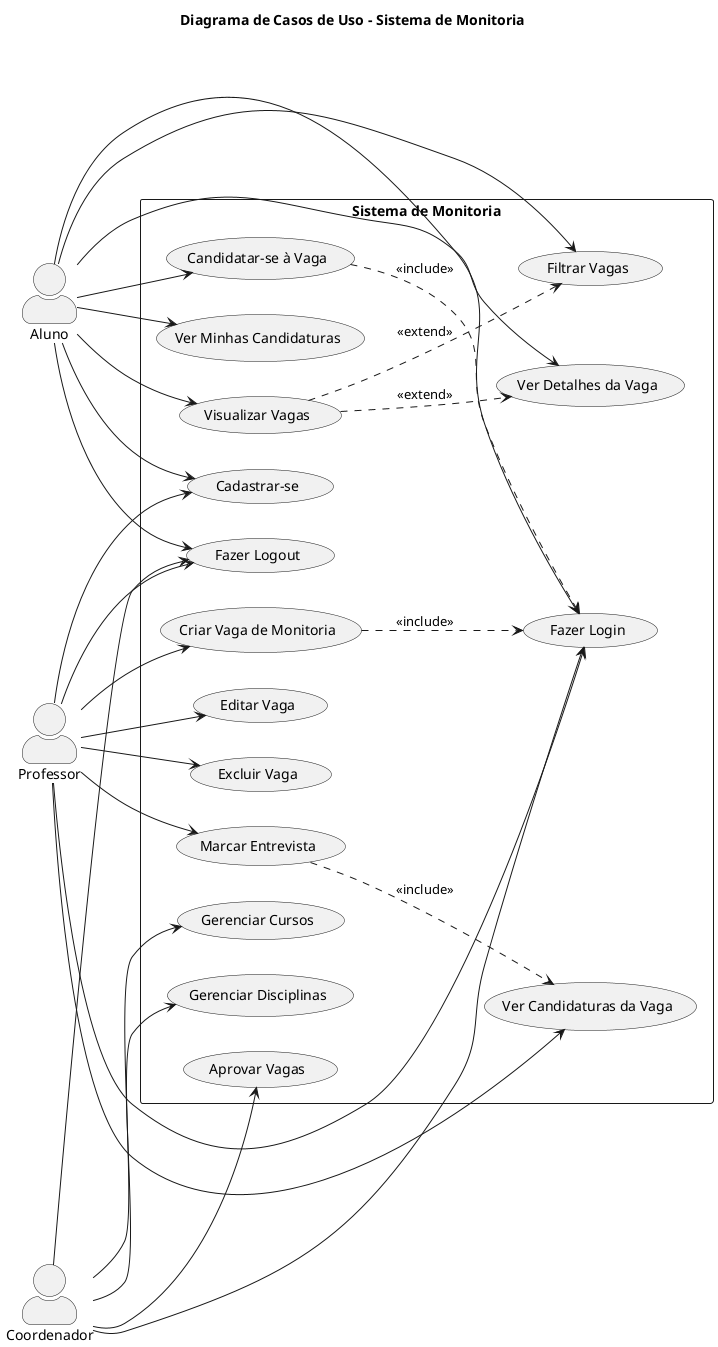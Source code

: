 @startuml
skinparam actorStyle awesome
left to right direction

title Diagrama de Casos de Uso - Sistema de Monitoria

' Atores
actor "Aluno" as aluno
actor "Professor" as professor
actor "Coordenador" as coordenador

' Casos de uso - Autenticação
rectangle "Sistema de Monitoria" {
  usecase "Cadastrar-se" as UC01
  usecase "Fazer Login" as UC02
  usecase "Fazer Logout" as UC03
  
  ' Casos de uso - Aluno
  usecase "Visualizar Vagas" as UC04
  usecase "Filtrar Vagas" as UC05
  usecase "Ver Detalhes da Vaga" as UC06
  usecase "Candidatar-se à Vaga" as UC07
  usecase "Ver Minhas Candidaturas" as UC08
  
  ' Casos de uso - Professor
  usecase "Criar Vaga de Monitoria" as UC09
  usecase "Editar Vaga" as UC10
  usecase "Excluir Vaga" as UC11
  usecase "Ver Candidaturas da Vaga" as UC12
  usecase "Marcar Entrevista" as UC13
  
  ' Casos de uso - Coordenador
  usecase "Gerenciar Cursos" as UC14
  usecase "Gerenciar Disciplinas" as UC15
  usecase "Aprovar Vagas" as UC16
}

' Relações - Autenticação (todos os atores)
aluno --> UC01
aluno --> UC02
aluno --> UC03

professor --> UC01
professor --> UC02
professor --> UC03

coordenador --> UC02
coordenador --> UC03

' Relações - Aluno
aluno --> UC04
aluno --> UC05
aluno --> UC06
aluno --> UC07
aluno --> UC08

' Relações - Professor
professor --> UC09
professor --> UC10
professor --> UC11
professor --> UC12
professor --> UC13

' Relações - Coordenador
coordenador --> UC14
coordenador --> UC15
coordenador --> UC16

' Extensões e inclusões
UC04 ..> UC05 : <<extend>>
UC04 ..> UC06 : <<extend>>
UC07 ..> UC02 : <<include>>
UC09 ..> UC02 : <<include>>
UC13 ..> UC12 : <<include>>

@enduml
